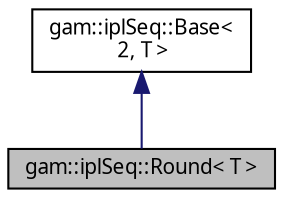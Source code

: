 digraph "gam::iplSeq::Round&lt; T &gt;"
{
 // LATEX_PDF_SIZE
  bgcolor="transparent";
  edge [fontname="FreeSans.ttf",fontsize="10",labelfontname="FreeSans.ttf",labelfontsize="10"];
  node [fontname="FreeSans.ttf",fontsize="10",shape=record];
  Node1 [label="gam::iplSeq::Round\< T \>",height=0.2,width=0.4,color="black", fillcolor="grey75", style="filled", fontcolor="black",tooltip="Round half up sequence interpolation strategy."];
  Node2 -> Node1 [dir="back",color="midnightblue",fontsize="10",style="solid",fontname="FreeSans.ttf"];
  Node2 [label="gam::iplSeq::Base\<\l 2, T \>",height=0.2,width=0.4,color="black",URL="$structgam_1_1ipl_seq_1_1_base.html",tooltip=" "];
}
